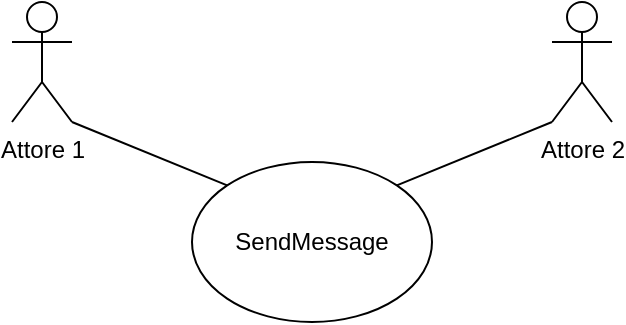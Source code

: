 <mxfile version="15.4.0" type="device"><diagram id="1NxwlFQOEZdQh-ZBgXBC" name="Pagina-1"><mxGraphModel dx="530" dy="332" grid="1" gridSize="10" guides="1" tooltips="1" connect="1" arrows="1" fold="1" page="1" pageScale="1" pageWidth="827" pageHeight="1169" math="0" shadow="0"><root><mxCell id="0"/><mxCell id="1" parent="0"/><mxCell id="TKLOKE6pt1rWFB70HYpg-15" style="edgeStyle=none;rounded=0;orthogonalLoop=1;jettySize=auto;html=1;exitX=1;exitY=1;exitDx=0;exitDy=0;exitPerimeter=0;entryX=0;entryY=0;entryDx=0;entryDy=0;endArrow=none;endFill=0;" edge="1" parent="1" source="TKLOKE6pt1rWFB70HYpg-1" target="TKLOKE6pt1rWFB70HYpg-3"><mxGeometry relative="1" as="geometry"/></mxCell><mxCell id="TKLOKE6pt1rWFB70HYpg-1" value="Attore 1" style="shape=umlActor;verticalLabelPosition=bottom;verticalAlign=top;html=1;outlineConnect=0;" vertex="1" parent="1"><mxGeometry x="370" y="220" width="30" height="60" as="geometry"/></mxCell><mxCell id="TKLOKE6pt1rWFB70HYpg-16" style="edgeStyle=none;rounded=0;orthogonalLoop=1;jettySize=auto;html=1;exitX=0;exitY=1;exitDx=0;exitDy=0;exitPerimeter=0;entryX=1;entryY=0;entryDx=0;entryDy=0;endArrow=none;endFill=0;" edge="1" parent="1" source="TKLOKE6pt1rWFB70HYpg-2" target="TKLOKE6pt1rWFB70HYpg-3"><mxGeometry relative="1" as="geometry"/></mxCell><mxCell id="TKLOKE6pt1rWFB70HYpg-2" value="Attore 2" style="shape=umlActor;verticalLabelPosition=bottom;verticalAlign=top;html=1;outlineConnect=0;" vertex="1" parent="1"><mxGeometry x="640" y="220" width="30" height="60" as="geometry"/></mxCell><mxCell id="TKLOKE6pt1rWFB70HYpg-3" value="SendMessage" style="ellipse;whiteSpace=wrap;html=1;" vertex="1" parent="1"><mxGeometry x="460" y="300" width="120" height="80" as="geometry"/></mxCell></root></mxGraphModel></diagram></mxfile>